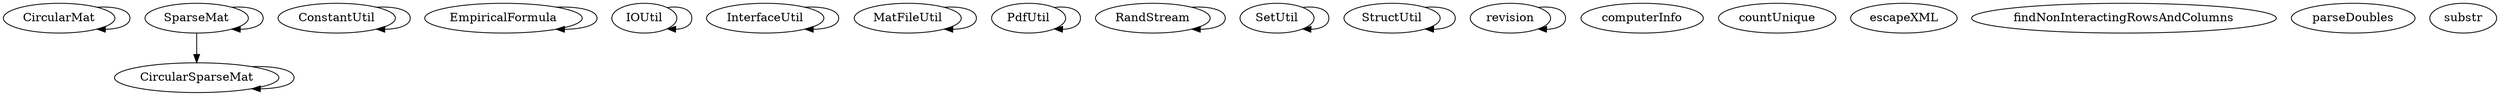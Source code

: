 /* Created by mdot for Matlab */
digraph m2html {
  CircularMat -> CircularMat;
  CircularSparseMat -> CircularSparseMat;
  ConstantUtil -> ConstantUtil;
  EmpiricalFormula -> EmpiricalFormula;
  IOUtil -> IOUtil;
  InterfaceUtil -> InterfaceUtil;
  MatFileUtil -> MatFileUtil;
  PdfUtil -> PdfUtil;
  RandStream -> RandStream;
  SetUtil -> SetUtil;
  SparseMat -> CircularSparseMat;
  SparseMat -> SparseMat;
  StructUtil -> StructUtil;
  revision -> revision;

  CircularMat [URL="CircularMat.html"];
  CircularSparseMat [URL="CircularSparseMat.html"];
  ConstantUtil [URL="ConstantUtil.html"];
  EmpiricalFormula [URL="EmpiricalFormula.html"];
  IOUtil [URL="IOUtil.html"];
  InterfaceUtil [URL="InterfaceUtil.html"];
  MatFileUtil [URL="MatFileUtil.html"];
  PdfUtil [URL="PdfUtil.html"];
  RandStream [URL="RandStream.html"];
  SetUtil [URL="SetUtil.html"];
  SparseMat [URL="SparseMat.html"];
  StructUtil [URL="StructUtil.html"];
  computerInfo [URL="computerInfo.html"];
  countUnique [URL="countUnique.html"];
  escapeXML [URL="escapeXML.html"];
  findNonInteractingRowsAndColumns [URL="findNonInteractingRowsAndColumns.html"];
  parseDoubles [URL="parseDoubles.html"];
  revision [URL="revision.html"];
  substr [URL="substr.html"];
}